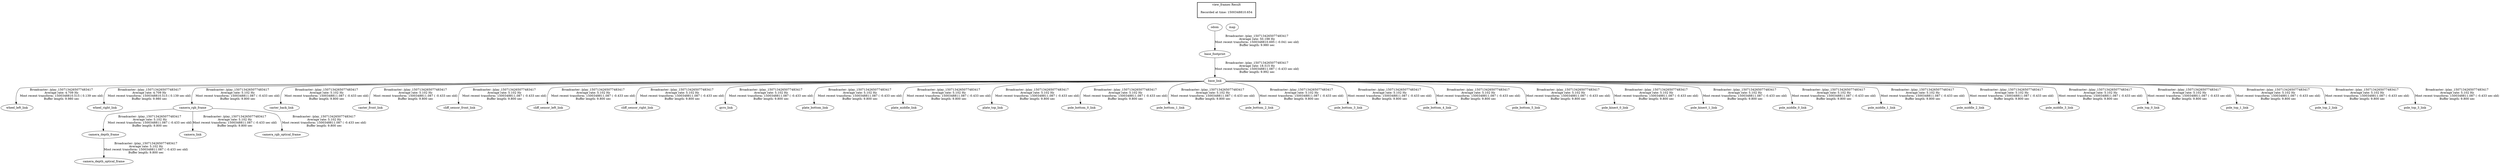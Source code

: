 digraph G {
"odom" -> "base_footprint"[label="Broadcaster: /play_1507134265077483417\nAverage rate: 50.198 Hz\nMost recent transform: 1500348810.695 ( -0.041 sec old)\nBuffer length: 9.980 sec\n"];
"base_footprint" -> "base_link"[label="Broadcaster: /play_1507134265077483417\nAverage rate: 18.515 Hz\nMost recent transform: 1500348811.087 ( -0.433 sec old)\nBuffer length: 9.992 sec\n"];
"base_link" -> "wheel_left_link"[label="Broadcaster: /play_1507134265077483417\nAverage rate: 4.709 Hz\nMost recent transform: 1500348810.515 ( 0.139 sec old)\nBuffer length: 9.980 sec\n"];
"base_link" -> "wheel_right_link"[label="Broadcaster: /play_1507134265077483417\nAverage rate: 4.709 Hz\nMost recent transform: 1500348810.515 ( 0.139 sec old)\nBuffer length: 9.980 sec\n"];
"camera_rgb_frame" -> "camera_depth_frame"[label="Broadcaster: /play_1507134265077483417\nAverage rate: 5.102 Hz\nMost recent transform: 1500348811.087 ( -0.433 sec old)\nBuffer length: 9.800 sec\n"];
"base_link" -> "camera_rgb_frame"[label="Broadcaster: /play_1507134265077483417\nAverage rate: 5.102 Hz\nMost recent transform: 1500348811.087 ( -0.433 sec old)\nBuffer length: 9.800 sec\n"];
"camera_depth_frame" -> "camera_depth_optical_frame"[label="Broadcaster: /play_1507134265077483417\nAverage rate: 5.102 Hz\nMost recent transform: 1500348811.087 ( -0.433 sec old)\nBuffer length: 9.800 sec\n"];
"camera_rgb_frame" -> "camera_link"[label="Broadcaster: /play_1507134265077483417\nAverage rate: 5.102 Hz\nMost recent transform: 1500348811.087 ( -0.433 sec old)\nBuffer length: 9.800 sec\n"];
"camera_rgb_frame" -> "camera_rgb_optical_frame"[label="Broadcaster: /play_1507134265077483417\nAverage rate: 5.102 Hz\nMost recent transform: 1500348811.087 ( -0.433 sec old)\nBuffer length: 9.800 sec\n"];
"base_link" -> "caster_back_link"[label="Broadcaster: /play_1507134265077483417\nAverage rate: 5.102 Hz\nMost recent transform: 1500348811.087 ( -0.433 sec old)\nBuffer length: 9.800 sec\n"];
"base_link" -> "caster_front_link"[label="Broadcaster: /play_1507134265077483417\nAverage rate: 5.102 Hz\nMost recent transform: 1500348811.087 ( -0.433 sec old)\nBuffer length: 9.800 sec\n"];
"base_link" -> "cliff_sensor_front_link"[label="Broadcaster: /play_1507134265077483417\nAverage rate: 5.102 Hz\nMost recent transform: 1500348811.087 ( -0.433 sec old)\nBuffer length: 9.800 sec\n"];
"base_link" -> "cliff_sensor_left_link"[label="Broadcaster: /play_1507134265077483417\nAverage rate: 5.102 Hz\nMost recent transform: 1500348811.087 ( -0.433 sec old)\nBuffer length: 9.800 sec\n"];
"base_link" -> "cliff_sensor_right_link"[label="Broadcaster: /play_1507134265077483417\nAverage rate: 5.102 Hz\nMost recent transform: 1500348811.087 ( -0.433 sec old)\nBuffer length: 9.800 sec\n"];
"base_link" -> "gyro_link"[label="Broadcaster: /play_1507134265077483417\nAverage rate: 5.102 Hz\nMost recent transform: 1500348811.087 ( -0.433 sec old)\nBuffer length: 9.800 sec\n"];
"base_link" -> "plate_bottom_link"[label="Broadcaster: /play_1507134265077483417\nAverage rate: 5.102 Hz\nMost recent transform: 1500348811.087 ( -0.433 sec old)\nBuffer length: 9.800 sec\n"];
"base_link" -> "plate_middle_link"[label="Broadcaster: /play_1507134265077483417\nAverage rate: 5.102 Hz\nMost recent transform: 1500348811.087 ( -0.433 sec old)\nBuffer length: 9.800 sec\n"];
"base_link" -> "plate_top_link"[label="Broadcaster: /play_1507134265077483417\nAverage rate: 5.102 Hz\nMost recent transform: 1500348811.087 ( -0.433 sec old)\nBuffer length: 9.800 sec\n"];
"base_link" -> "pole_bottom_0_link"[label="Broadcaster: /play_1507134265077483417\nAverage rate: 5.102 Hz\nMost recent transform: 1500348811.087 ( -0.433 sec old)\nBuffer length: 9.800 sec\n"];
"base_link" -> "pole_bottom_1_link"[label="Broadcaster: /play_1507134265077483417\nAverage rate: 5.102 Hz\nMost recent transform: 1500348811.087 ( -0.433 sec old)\nBuffer length: 9.800 sec\n"];
"base_link" -> "pole_bottom_2_link"[label="Broadcaster: /play_1507134265077483417\nAverage rate: 5.102 Hz\nMost recent transform: 1500348811.087 ( -0.433 sec old)\nBuffer length: 9.800 sec\n"];
"base_link" -> "pole_bottom_3_link"[label="Broadcaster: /play_1507134265077483417\nAverage rate: 5.102 Hz\nMost recent transform: 1500348811.087 ( -0.433 sec old)\nBuffer length: 9.800 sec\n"];
"base_link" -> "pole_bottom_4_link"[label="Broadcaster: /play_1507134265077483417\nAverage rate: 5.102 Hz\nMost recent transform: 1500348811.087 ( -0.433 sec old)\nBuffer length: 9.800 sec\n"];
"base_link" -> "pole_bottom_5_link"[label="Broadcaster: /play_1507134265077483417\nAverage rate: 5.102 Hz\nMost recent transform: 1500348811.087 ( -0.433 sec old)\nBuffer length: 9.800 sec\n"];
"base_link" -> "pole_kinect_0_link"[label="Broadcaster: /play_1507134265077483417\nAverage rate: 5.102 Hz\nMost recent transform: 1500348811.087 ( -0.433 sec old)\nBuffer length: 9.800 sec\n"];
"base_link" -> "pole_kinect_1_link"[label="Broadcaster: /play_1507134265077483417\nAverage rate: 5.102 Hz\nMost recent transform: 1500348811.087 ( -0.433 sec old)\nBuffer length: 9.800 sec\n"];
"base_link" -> "pole_middle_0_link"[label="Broadcaster: /play_1507134265077483417\nAverage rate: 5.102 Hz\nMost recent transform: 1500348811.087 ( -0.433 sec old)\nBuffer length: 9.800 sec\n"];
"base_link" -> "pole_middle_1_link"[label="Broadcaster: /play_1507134265077483417\nAverage rate: 5.102 Hz\nMost recent transform: 1500348811.087 ( -0.433 sec old)\nBuffer length: 9.800 sec\n"];
"base_link" -> "pole_middle_2_link"[label="Broadcaster: /play_1507134265077483417\nAverage rate: 5.102 Hz\nMost recent transform: 1500348811.087 ( -0.433 sec old)\nBuffer length: 9.800 sec\n"];
"base_link" -> "pole_middle_3_link"[label="Broadcaster: /play_1507134265077483417\nAverage rate: 5.102 Hz\nMost recent transform: 1500348811.087 ( -0.433 sec old)\nBuffer length: 9.800 sec\n"];
"base_link" -> "pole_top_0_link"[label="Broadcaster: /play_1507134265077483417\nAverage rate: 5.102 Hz\nMost recent transform: 1500348811.087 ( -0.433 sec old)\nBuffer length: 9.800 sec\n"];
"base_link" -> "pole_top_1_link"[label="Broadcaster: /play_1507134265077483417\nAverage rate: 5.102 Hz\nMost recent transform: 1500348811.087 ( -0.433 sec old)\nBuffer length: 9.800 sec\n"];
"base_link" -> "pole_top_2_link"[label="Broadcaster: /play_1507134265077483417\nAverage rate: 5.102 Hz\nMost recent transform: 1500348811.087 ( -0.433 sec old)\nBuffer length: 9.800 sec\n"];
"base_link" -> "pole_top_3_link"[label="Broadcaster: /play_1507134265077483417\nAverage rate: 5.102 Hz\nMost recent transform: 1500348811.087 ( -0.433 sec old)\nBuffer length: 9.800 sec\n"];
edge [style=invis];
 subgraph cluster_legend { style=bold; color=black; label ="view_frames Result";
"Recorded at time: 1500348810.654"[ shape=plaintext ] ;
 }->"odom";
edge [style=invis];
 subgraph cluster_legend { style=bold; color=black; label ="view_frames Result";
"Recorded at time: 1500348810.654"[ shape=plaintext ] ;
 }->"map";
}